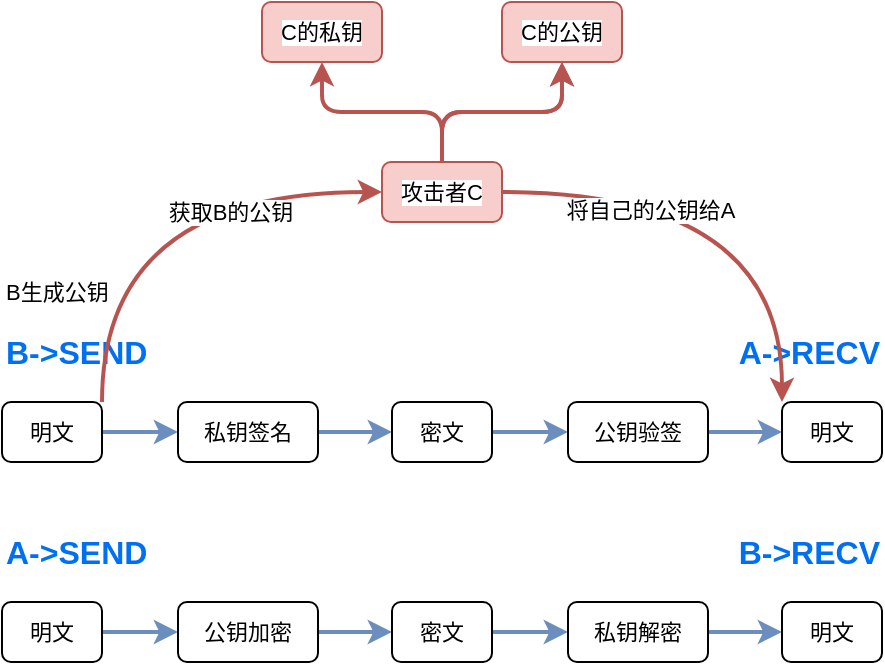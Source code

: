 <mxfile version="24.7.8">
  <diagram name="第 1 页" id="qXjcZsHoX8QDfTsZ7KZh">
    <mxGraphModel dx="1420" dy="830" grid="1" gridSize="10" guides="1" tooltips="1" connect="1" arrows="1" fold="1" page="1" pageScale="1" pageWidth="1169" pageHeight="827" math="0" shadow="0">
      <root>
        <mxCell id="0" />
        <mxCell id="1" parent="0" />
        <mxCell id="T_a6b1vDiwAonqnWwLe--24" value="" style="edgeStyle=orthogonalEdgeStyle;shape=connector;curved=0;rounded=1;orthogonalLoop=1;jettySize=auto;html=1;shadow=0;strokeColor=#6c8ebf;strokeWidth=1.968;align=center;verticalAlign=middle;fontFamily=Helvetica;fontSize=11;fontColor=default;labelBackgroundColor=default;endArrow=classic;fillColor=#dae8fc;" edge="1" parent="1" source="T_a6b1vDiwAonqnWwLe--25" target="T_a6b1vDiwAonqnWwLe--27">
          <mxGeometry relative="1" as="geometry" />
        </mxCell>
        <mxCell id="T_a6b1vDiwAonqnWwLe--25" value="明文" style="rounded=1;whiteSpace=wrap;html=1;fontFamily=Helvetica;fontSize=11;fontColor=default;labelBackgroundColor=default;strokeColor=default;align=center;verticalAlign=middle;fillColor=default;" vertex="1" parent="1">
          <mxGeometry x="370" y="490" width="50" height="30" as="geometry" />
        </mxCell>
        <mxCell id="T_a6b1vDiwAonqnWwLe--26" value="" style="edgeStyle=orthogonalEdgeStyle;shape=connector;curved=0;rounded=1;orthogonalLoop=1;jettySize=auto;html=1;shadow=0;strokeColor=#6c8ebf;strokeWidth=1.968;align=center;verticalAlign=middle;fontFamily=Helvetica;fontSize=11;fontColor=default;labelBackgroundColor=default;endArrow=classic;fillColor=#dae8fc;" edge="1" parent="1" source="T_a6b1vDiwAonqnWwLe--27" target="T_a6b1vDiwAonqnWwLe--29">
          <mxGeometry relative="1" as="geometry" />
        </mxCell>
        <mxCell id="T_a6b1vDiwAonqnWwLe--27" value="公钥加密" style="whiteSpace=wrap;html=1;fontSize=11;rounded=1;labelBackgroundColor=default;strokeColor=default;align=center;verticalAlign=middle;fontFamily=Helvetica;fontColor=default;fillColor=default;" vertex="1" parent="1">
          <mxGeometry x="458" y="490" width="70" height="30" as="geometry" />
        </mxCell>
        <mxCell id="T_a6b1vDiwAonqnWwLe--28" value="" style="edgeStyle=orthogonalEdgeStyle;shape=connector;curved=0;rounded=1;orthogonalLoop=1;jettySize=auto;html=1;shadow=0;strokeColor=#6c8ebf;strokeWidth=1.968;align=center;verticalAlign=middle;fontFamily=Helvetica;fontSize=11;fontColor=default;labelBackgroundColor=default;endArrow=classic;fillColor=#dae8fc;" edge="1" parent="1" source="T_a6b1vDiwAonqnWwLe--29" target="T_a6b1vDiwAonqnWwLe--31">
          <mxGeometry relative="1" as="geometry" />
        </mxCell>
        <mxCell id="T_a6b1vDiwAonqnWwLe--29" value="密文" style="whiteSpace=wrap;html=1;fontSize=11;rounded=1;labelBackgroundColor=default;strokeColor=default;align=center;verticalAlign=middle;fontFamily=Helvetica;fontColor=default;fillColor=default;" vertex="1" parent="1">
          <mxGeometry x="565" y="490" width="50" height="30" as="geometry" />
        </mxCell>
        <mxCell id="T_a6b1vDiwAonqnWwLe--30" value="" style="edgeStyle=orthogonalEdgeStyle;shape=connector;curved=0;rounded=1;orthogonalLoop=1;jettySize=auto;html=1;shadow=0;strokeColor=#6c8ebf;strokeWidth=1.968;align=center;verticalAlign=middle;fontFamily=Helvetica;fontSize=11;fontColor=default;labelBackgroundColor=default;endArrow=classic;fillColor=#dae8fc;" edge="1" parent="1" source="T_a6b1vDiwAonqnWwLe--31" target="T_a6b1vDiwAonqnWwLe--32">
          <mxGeometry relative="1" as="geometry" />
        </mxCell>
        <mxCell id="T_a6b1vDiwAonqnWwLe--31" value="私钥解密" style="whiteSpace=wrap;html=1;fontSize=11;rounded=1;labelBackgroundColor=default;strokeColor=default;align=center;verticalAlign=middle;fontFamily=Helvetica;fontColor=default;fillColor=default;" vertex="1" parent="1">
          <mxGeometry x="653" y="490" width="70" height="30" as="geometry" />
        </mxCell>
        <mxCell id="T_a6b1vDiwAonqnWwLe--32" value="明文" style="whiteSpace=wrap;html=1;fontSize=11;rounded=1;labelBackgroundColor=default;strokeColor=default;align=center;verticalAlign=middle;fontFamily=Helvetica;fontColor=default;fillColor=default;" vertex="1" parent="1">
          <mxGeometry x="760" y="490" width="50" height="30" as="geometry" />
        </mxCell>
        <mxCell id="T_a6b1vDiwAonqnWwLe--33" value="" style="edgeStyle=orthogonalEdgeStyle;shape=connector;curved=0;rounded=1;orthogonalLoop=1;jettySize=auto;html=1;shadow=0;strokeColor=#6c8ebf;strokeWidth=1.968;align=center;verticalAlign=middle;fontFamily=Helvetica;fontSize=11;fontColor=default;labelBackgroundColor=default;endArrow=classic;fillColor=#dae8fc;" edge="1" parent="1" source="T_a6b1vDiwAonqnWwLe--34" target="T_a6b1vDiwAonqnWwLe--36">
          <mxGeometry relative="1" as="geometry" />
        </mxCell>
        <mxCell id="T_a6b1vDiwAonqnWwLe--34" value="明文" style="rounded=1;whiteSpace=wrap;html=1;fontFamily=Helvetica;fontSize=11;fontColor=default;labelBackgroundColor=default;strokeColor=default;align=center;verticalAlign=middle;fillColor=default;" vertex="1" parent="1">
          <mxGeometry x="370" y="390" width="50" height="30" as="geometry" />
        </mxCell>
        <mxCell id="T_a6b1vDiwAonqnWwLe--35" value="" style="edgeStyle=orthogonalEdgeStyle;shape=connector;curved=0;rounded=1;orthogonalLoop=1;jettySize=auto;html=1;shadow=0;strokeColor=#6c8ebf;strokeWidth=1.968;align=center;verticalAlign=middle;fontFamily=Helvetica;fontSize=11;fontColor=default;labelBackgroundColor=default;endArrow=classic;fillColor=#dae8fc;" edge="1" parent="1" source="T_a6b1vDiwAonqnWwLe--36" target="T_a6b1vDiwAonqnWwLe--38">
          <mxGeometry relative="1" as="geometry" />
        </mxCell>
        <mxCell id="T_a6b1vDiwAonqnWwLe--36" value="私钥签名" style="whiteSpace=wrap;html=1;fontSize=11;rounded=1;labelBackgroundColor=default;strokeColor=default;align=center;verticalAlign=middle;fontFamily=Helvetica;fontColor=default;fillColor=default;" vertex="1" parent="1">
          <mxGeometry x="458" y="390" width="70" height="30" as="geometry" />
        </mxCell>
        <mxCell id="T_a6b1vDiwAonqnWwLe--37" value="" style="edgeStyle=orthogonalEdgeStyle;shape=connector;curved=0;rounded=1;orthogonalLoop=1;jettySize=auto;html=1;shadow=0;strokeColor=#6c8ebf;strokeWidth=1.968;align=center;verticalAlign=middle;fontFamily=Helvetica;fontSize=11;fontColor=default;labelBackgroundColor=default;endArrow=classic;fillColor=#dae8fc;" edge="1" parent="1" source="T_a6b1vDiwAonqnWwLe--38" target="T_a6b1vDiwAonqnWwLe--40">
          <mxGeometry relative="1" as="geometry" />
        </mxCell>
        <mxCell id="T_a6b1vDiwAonqnWwLe--38" value="密文" style="whiteSpace=wrap;html=1;fontSize=11;rounded=1;labelBackgroundColor=default;strokeColor=default;align=center;verticalAlign=middle;fontFamily=Helvetica;fontColor=default;fillColor=default;" vertex="1" parent="1">
          <mxGeometry x="565" y="390" width="50" height="30" as="geometry" />
        </mxCell>
        <mxCell id="T_a6b1vDiwAonqnWwLe--39" value="" style="edgeStyle=orthogonalEdgeStyle;shape=connector;curved=0;rounded=1;orthogonalLoop=1;jettySize=auto;html=1;shadow=0;strokeColor=#6c8ebf;strokeWidth=1.968;align=center;verticalAlign=middle;fontFamily=Helvetica;fontSize=11;fontColor=default;labelBackgroundColor=default;endArrow=classic;fillColor=#dae8fc;" edge="1" parent="1" source="T_a6b1vDiwAonqnWwLe--40" target="T_a6b1vDiwAonqnWwLe--41">
          <mxGeometry relative="1" as="geometry" />
        </mxCell>
        <mxCell id="T_a6b1vDiwAonqnWwLe--40" value="公钥验签" style="whiteSpace=wrap;html=1;fontSize=11;rounded=1;labelBackgroundColor=default;strokeColor=default;align=center;verticalAlign=middle;fontFamily=Helvetica;fontColor=default;fillColor=default;" vertex="1" parent="1">
          <mxGeometry x="653" y="390" width="70" height="30" as="geometry" />
        </mxCell>
        <mxCell id="T_a6b1vDiwAonqnWwLe--41" value="明文" style="whiteSpace=wrap;html=1;fontSize=11;rounded=1;labelBackgroundColor=default;strokeColor=default;align=center;verticalAlign=middle;fontFamily=Helvetica;fontColor=default;fillColor=default;" vertex="1" parent="1">
          <mxGeometry x="760" y="390" width="50" height="30" as="geometry" />
        </mxCell>
        <mxCell id="T_a6b1vDiwAonqnWwLe--42" value="B-&amp;gt;SEND" style="text;html=1;align=left;verticalAlign=middle;resizable=0;points=[];autosize=1;strokeColor=none;fillColor=none;fontSize=16;fontColor=#0070F2;fontFamily=Helvetica;fontStyle=1;rounded=1;" vertex="1" parent="1">
          <mxGeometry x="370" y="350" width="90" height="30" as="geometry" />
        </mxCell>
        <mxCell id="T_a6b1vDiwAonqnWwLe--43" value="A-&amp;gt;SEND" style="text;html=1;align=left;verticalAlign=middle;resizable=0;points=[];autosize=1;strokeColor=none;fillColor=none;fontSize=16;fontColor=#0070F2;fontFamily=Helvetica;fontStyle=1;rounded=1;" vertex="1" parent="1">
          <mxGeometry x="370" y="450" width="90" height="30" as="geometry" />
        </mxCell>
        <mxCell id="T_a6b1vDiwAonqnWwLe--44" value="B-&amp;gt;RECV" style="text;html=1;align=right;verticalAlign=middle;resizable=0;points=[];autosize=1;strokeColor=none;fillColor=none;fontSize=16;fontColor=#0070F2;fontFamily=Helvetica;fontStyle=1;rounded=1;" vertex="1" parent="1">
          <mxGeometry x="720" y="450" width="90" height="30" as="geometry" />
        </mxCell>
        <mxCell id="T_a6b1vDiwAonqnWwLe--45" value="A-&amp;gt;RECV" style="text;html=1;align=right;verticalAlign=middle;resizable=0;points=[];autosize=1;strokeColor=none;fillColor=none;fontSize=16;fontColor=#0070F2;fontFamily=Helvetica;fontStyle=1;rounded=1;" vertex="1" parent="1">
          <mxGeometry x="720" y="350" width="90" height="30" as="geometry" />
        </mxCell>
        <mxCell id="T_a6b1vDiwAonqnWwLe--46" value="B生成公钥" style="text;html=1;align=left;verticalAlign=middle;resizable=0;points=[];autosize=1;strokeColor=none;fillColor=none;fontFamily=Helvetica;fontSize=11;fontColor=default;labelBackgroundColor=none;rounded=1;" vertex="1" parent="1">
          <mxGeometry x="370" y="320" width="70" height="30" as="geometry" />
        </mxCell>
        <mxCell id="T_a6b1vDiwAonqnWwLe--47" value="" style="edgeStyle=orthogonalEdgeStyle;shape=connector;curved=0;rounded=1;orthogonalLoop=1;jettySize=auto;html=1;shadow=0;strokeColor=#b85450;strokeWidth=1.968;align=center;verticalAlign=middle;fontFamily=Helvetica;fontSize=11;fontColor=default;labelBackgroundColor=none;autosize=1;resizable=0;endArrow=classic;fillColor=#f8cecc;" edge="1" parent="1" source="T_a6b1vDiwAonqnWwLe--50" target="T_a6b1vDiwAonqnWwLe--51">
          <mxGeometry relative="1" as="geometry" />
        </mxCell>
        <mxCell id="T_a6b1vDiwAonqnWwLe--48" value="" style="edgeStyle=orthogonalEdgeStyle;shape=connector;curved=0;rounded=1;orthogonalLoop=1;jettySize=auto;html=1;shadow=0;strokeColor=#b85450;strokeWidth=1.968;align=center;verticalAlign=middle;fontFamily=Helvetica;fontSize=11;fontColor=default;labelBackgroundColor=none;autosize=1;resizable=0;endArrow=classic;fillColor=#f8cecc;" edge="1" parent="1" source="T_a6b1vDiwAonqnWwLe--50" target="T_a6b1vDiwAonqnWwLe--51">
          <mxGeometry relative="1" as="geometry" />
        </mxCell>
        <mxCell id="T_a6b1vDiwAonqnWwLe--49" style="edgeStyle=orthogonalEdgeStyle;shape=connector;curved=0;rounded=1;orthogonalLoop=1;jettySize=auto;html=1;exitX=0.5;exitY=0;exitDx=0;exitDy=0;entryX=0.5;entryY=1;entryDx=0;entryDy=0;shadow=0;strokeColor=#b85450;strokeWidth=1.968;align=center;verticalAlign=middle;fontFamily=Helvetica;fontSize=11;fontColor=default;labelBackgroundColor=none;autosize=1;resizable=0;endArrow=classic;fillColor=#f8cecc;" edge="1" parent="1" source="T_a6b1vDiwAonqnWwLe--50" target="T_a6b1vDiwAonqnWwLe--52">
          <mxGeometry relative="1" as="geometry" />
        </mxCell>
        <mxCell id="T_a6b1vDiwAonqnWwLe--50" value="攻击者C" style="whiteSpace=wrap;html=1;fontFamily=Helvetica;fontSize=11;labelBackgroundColor=default;rounded=1;fillColor=#f8cecc;strokeColor=#b85450;" vertex="1" parent="1">
          <mxGeometry x="560" y="270" width="60" height="30" as="geometry" />
        </mxCell>
        <mxCell id="T_a6b1vDiwAonqnWwLe--51" value="C的公钥" style="whiteSpace=wrap;html=1;fontFamily=Helvetica;fontSize=11;labelBackgroundColor=default;rounded=1;fillColor=#f8cecc;strokeColor=#b85450;" vertex="1" parent="1">
          <mxGeometry x="620" y="190" width="60" height="30" as="geometry" />
        </mxCell>
        <mxCell id="T_a6b1vDiwAonqnWwLe--52" value="C的私钥" style="whiteSpace=wrap;html=1;fontFamily=Helvetica;fontSize=11;labelBackgroundColor=default;rounded=1;fillColor=#f8cecc;strokeColor=#b85450;" vertex="1" parent="1">
          <mxGeometry x="500" y="190" width="60" height="30" as="geometry" />
        </mxCell>
        <mxCell id="T_a6b1vDiwAonqnWwLe--53" style="edgeStyle=orthogonalEdgeStyle;shape=connector;curved=1;rounded=1;orthogonalLoop=1;jettySize=auto;html=1;exitX=1;exitY=0;exitDx=0;exitDy=0;entryX=0;entryY=0.5;entryDx=0;entryDy=0;shadow=0;strokeColor=#b85450;strokeWidth=1.968;align=center;verticalAlign=middle;fontFamily=Helvetica;fontSize=11;fontColor=default;labelBackgroundColor=none;autosize=1;resizable=0;endArrow=classic;fillColor=#f8cecc;" edge="1" parent="1" source="T_a6b1vDiwAonqnWwLe--34" target="T_a6b1vDiwAonqnWwLe--50">
          <mxGeometry relative="1" as="geometry" />
        </mxCell>
        <mxCell id="T_a6b1vDiwAonqnWwLe--54" value="获取B的公钥" style="edgeLabel;html=1;align=center;verticalAlign=middle;resizable=0;points=[];fontFamily=Helvetica;fontSize=11;labelBackgroundColor=default;autosize=1;rounded=1;" vertex="1" connectable="0" parent="T_a6b1vDiwAonqnWwLe--53">
          <mxGeometry x="0.595" y="-4" width="90" height="30" relative="1" as="geometry">
            <mxPoint x="-72" y="-9" as="offset" />
          </mxGeometry>
        </mxCell>
        <mxCell id="T_a6b1vDiwAonqnWwLe--55" style="edgeStyle=orthogonalEdgeStyle;shape=connector;curved=1;rounded=1;orthogonalLoop=1;jettySize=auto;html=1;exitX=1;exitY=0.5;exitDx=0;exitDy=0;entryX=0;entryY=0;entryDx=0;entryDy=0;shadow=0;strokeColor=#b85450;strokeWidth=1.968;align=center;verticalAlign=middle;fontFamily=Helvetica;fontSize=11;fontColor=default;labelBackgroundColor=none;autosize=1;resizable=0;endArrow=classic;fillColor=#f8cecc;" edge="1" parent="1" source="T_a6b1vDiwAonqnWwLe--50" target="T_a6b1vDiwAonqnWwLe--41">
          <mxGeometry relative="1" as="geometry" />
        </mxCell>
        <mxCell id="T_a6b1vDiwAonqnWwLe--56" value="将自己的公钥给A" style="edgeLabel;html=1;align=center;verticalAlign=middle;resizable=0;points=[];fontFamily=Helvetica;fontSize=11;fontColor=default;labelBackgroundColor=default;autosize=1;fillColor=none;gradientColor=none;rounded=1;" vertex="1" connectable="0" parent="T_a6b1vDiwAonqnWwLe--55">
          <mxGeometry x="-0.399" y="-9" width="110" height="30" relative="1" as="geometry">
            <mxPoint x="-55" y="-15" as="offset" />
          </mxGeometry>
        </mxCell>
      </root>
    </mxGraphModel>
  </diagram>
</mxfile>
